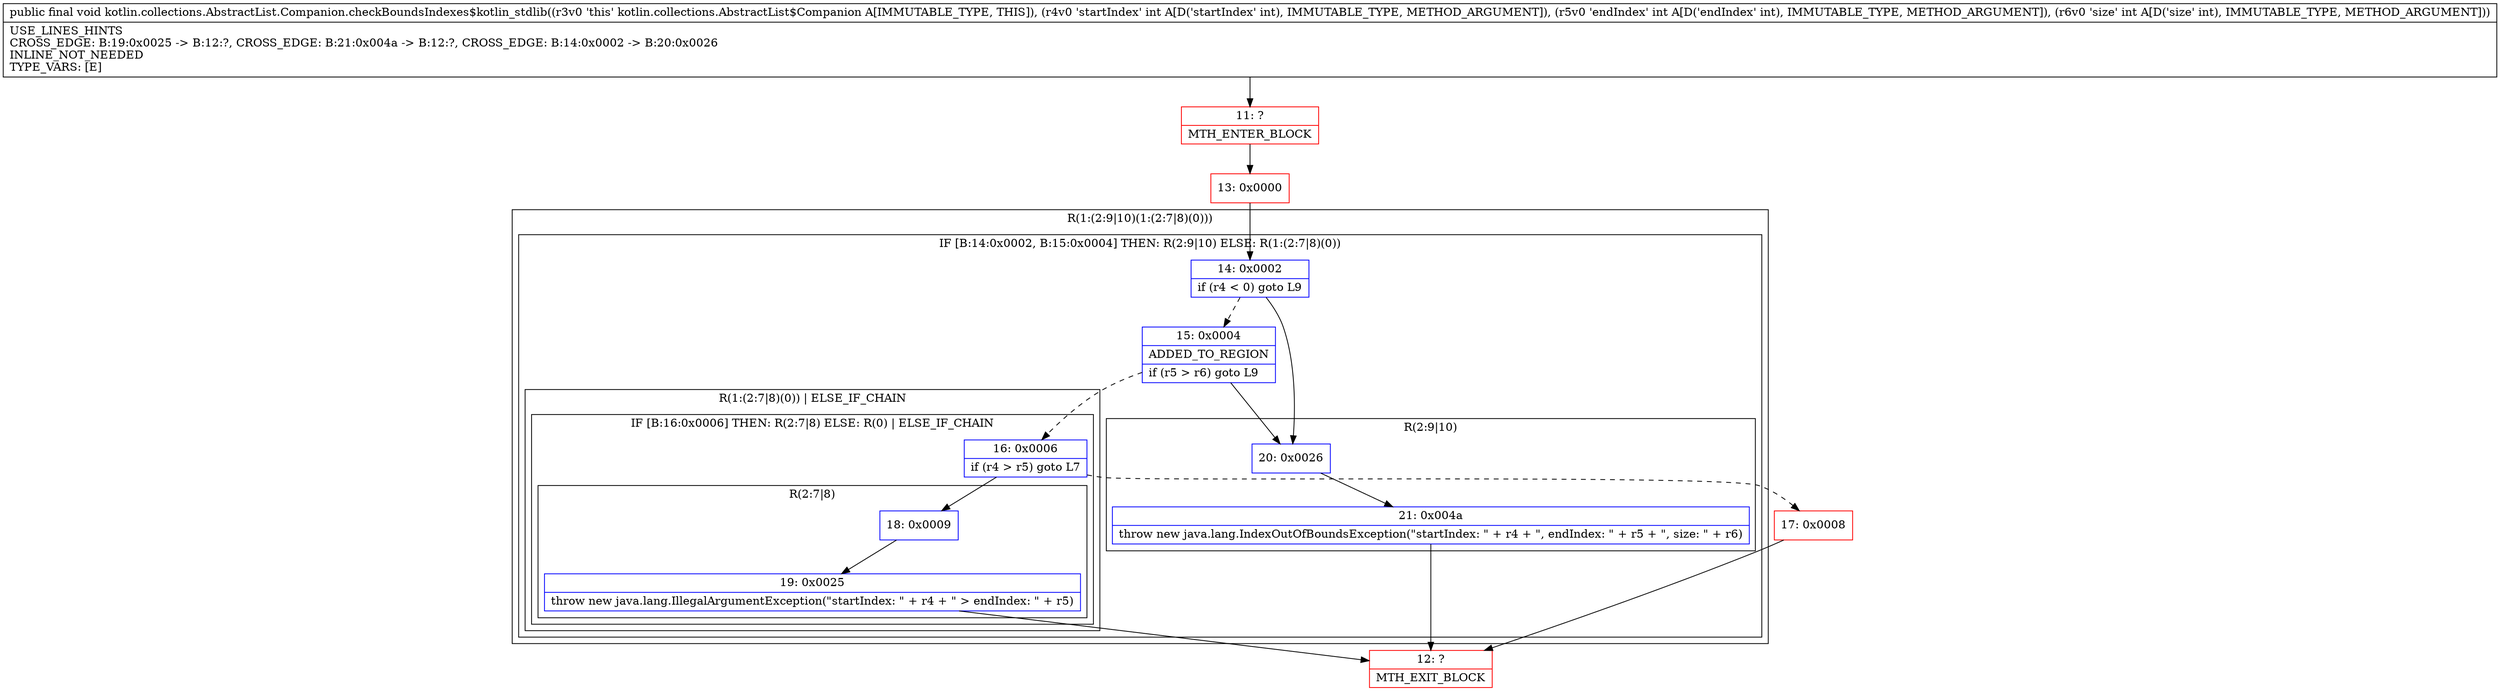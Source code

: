 digraph "CFG forkotlin.collections.AbstractList.Companion.checkBoundsIndexes$kotlin_stdlib(III)V" {
subgraph cluster_Region_520507382 {
label = "R(1:(2:9|10)(1:(2:7|8)(0)))";
node [shape=record,color=blue];
subgraph cluster_IfRegion_1163415585 {
label = "IF [B:14:0x0002, B:15:0x0004] THEN: R(2:9|10) ELSE: R(1:(2:7|8)(0))";
node [shape=record,color=blue];
Node_14 [shape=record,label="{14\:\ 0x0002|if (r4 \< 0) goto L9\l}"];
Node_15 [shape=record,label="{15\:\ 0x0004|ADDED_TO_REGION\l|if (r5 \> r6) goto L9\l}"];
subgraph cluster_Region_769027323 {
label = "R(2:9|10)";
node [shape=record,color=blue];
Node_20 [shape=record,label="{20\:\ 0x0026}"];
Node_21 [shape=record,label="{21\:\ 0x004a|throw new java.lang.IndexOutOfBoundsException(\"startIndex: \" + r4 + \", endIndex: \" + r5 + \", size: \" + r6)\l}"];
}
subgraph cluster_Region_1401679787 {
label = "R(1:(2:7|8)(0)) | ELSE_IF_CHAIN\l";
node [shape=record,color=blue];
subgraph cluster_IfRegion_2128569299 {
label = "IF [B:16:0x0006] THEN: R(2:7|8) ELSE: R(0) | ELSE_IF_CHAIN\l";
node [shape=record,color=blue];
Node_16 [shape=record,label="{16\:\ 0x0006|if (r4 \> r5) goto L7\l}"];
subgraph cluster_Region_2030169457 {
label = "R(2:7|8)";
node [shape=record,color=blue];
Node_18 [shape=record,label="{18\:\ 0x0009}"];
Node_19 [shape=record,label="{19\:\ 0x0025|throw new java.lang.IllegalArgumentException(\"startIndex: \" + r4 + \" \> endIndex: \" + r5)\l}"];
}
subgraph cluster_Region_1731127070 {
label = "R(0)";
node [shape=record,color=blue];
}
}
}
}
}
Node_11 [shape=record,color=red,label="{11\:\ ?|MTH_ENTER_BLOCK\l}"];
Node_13 [shape=record,color=red,label="{13\:\ 0x0000}"];
Node_17 [shape=record,color=red,label="{17\:\ 0x0008}"];
Node_12 [shape=record,color=red,label="{12\:\ ?|MTH_EXIT_BLOCK\l}"];
MethodNode[shape=record,label="{public final void kotlin.collections.AbstractList.Companion.checkBoundsIndexes$kotlin_stdlib((r3v0 'this' kotlin.collections.AbstractList$Companion A[IMMUTABLE_TYPE, THIS]), (r4v0 'startIndex' int A[D('startIndex' int), IMMUTABLE_TYPE, METHOD_ARGUMENT]), (r5v0 'endIndex' int A[D('endIndex' int), IMMUTABLE_TYPE, METHOD_ARGUMENT]), (r6v0 'size' int A[D('size' int), IMMUTABLE_TYPE, METHOD_ARGUMENT]))  | USE_LINES_HINTS\lCROSS_EDGE: B:19:0x0025 \-\> B:12:?, CROSS_EDGE: B:21:0x004a \-\> B:12:?, CROSS_EDGE: B:14:0x0002 \-\> B:20:0x0026\lINLINE_NOT_NEEDED\lTYPE_VARS: [E]\l}"];
MethodNode -> Node_11;Node_14 -> Node_15[style=dashed];
Node_14 -> Node_20;
Node_15 -> Node_16[style=dashed];
Node_15 -> Node_20;
Node_20 -> Node_21;
Node_21 -> Node_12;
Node_16 -> Node_17[style=dashed];
Node_16 -> Node_18;
Node_18 -> Node_19;
Node_19 -> Node_12;
Node_11 -> Node_13;
Node_13 -> Node_14;
Node_17 -> Node_12;
}

